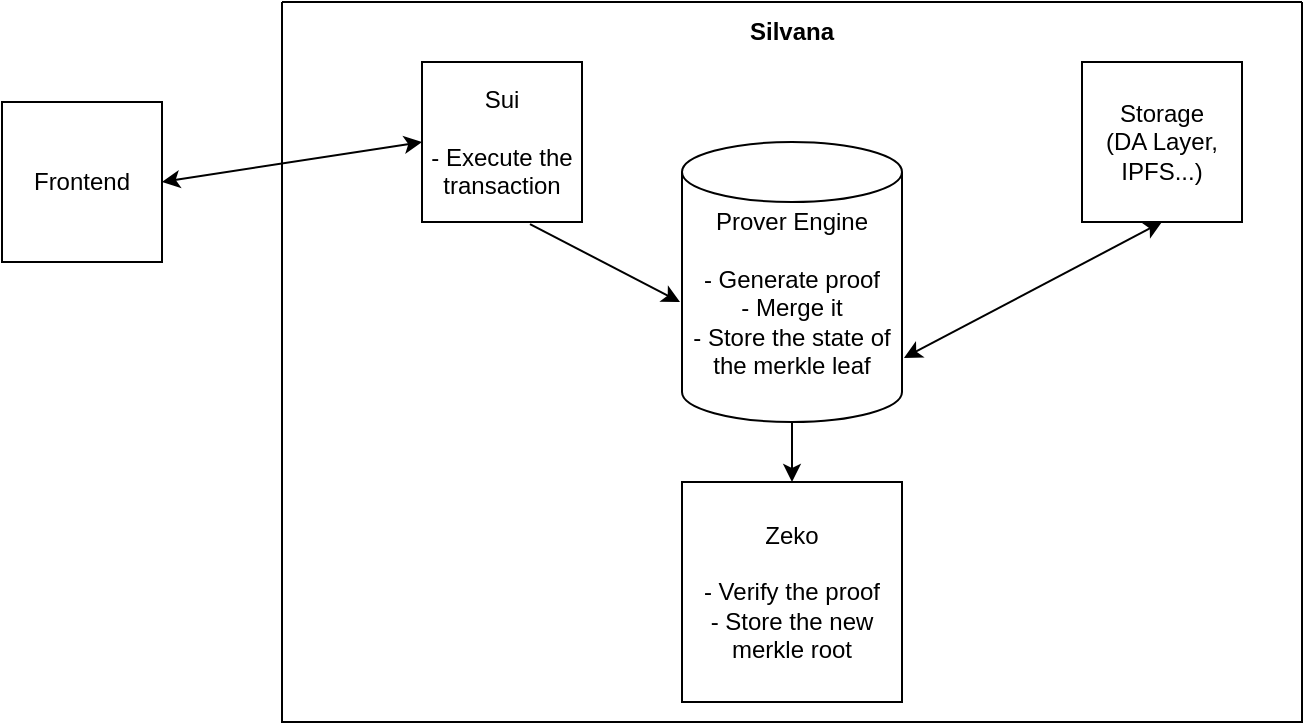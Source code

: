 <mxfile>
    <diagram id="DDbETAwPPSL47h0ydbNv" name="Page-1">
        <mxGraphModel dx="648" dy="466" grid="1" gridSize="10" guides="1" tooltips="1" connect="1" arrows="1" fold="1" page="1" pageScale="1" pageWidth="1169" pageHeight="827" math="0" shadow="0">
            <root>
                <mxCell id="0"/>
                <mxCell id="1" parent="0"/>
                <mxCell id="13" value="&#xa;&#xa;Silvana" style="swimlane;startSize=0;" parent="1" vertex="1">
                    <mxGeometry x="160" y="60" width="510" height="360" as="geometry"/>
                </mxCell>
                <mxCell id="8" value="Zeko&lt;br&gt;&lt;br&gt;- Verify the proof&lt;br&gt;- Store the new merkle root" style="whiteSpace=wrap;html=1;aspect=fixed;" parent="13" vertex="1">
                    <mxGeometry x="200" y="240" width="110" height="110" as="geometry"/>
                </mxCell>
                <mxCell id="18" value="Sui&lt;br&gt;&lt;br&gt;- Execute the transaction" style="whiteSpace=wrap;html=1;aspect=fixed;" vertex="1" parent="13">
                    <mxGeometry x="70" y="30" width="80" height="80" as="geometry"/>
                </mxCell>
                <mxCell id="21" value="Storage&lt;br&gt;(DA Layer, IPFS...)" style="whiteSpace=wrap;html=1;aspect=fixed;" vertex="1" parent="13">
                    <mxGeometry x="400" y="30" width="80" height="80" as="geometry"/>
                </mxCell>
                <mxCell id="23" value="Prover Engine&lt;br&gt;&lt;br&gt;- Generate proof&lt;br&gt;- Merge it&lt;br&gt;- Store the state of the merkle leaf&lt;div&gt;&lt;br&gt;&lt;/div&gt;" style="shape=cylinder3;whiteSpace=wrap;html=1;boundedLbl=1;backgroundOutline=1;size=15;" vertex="1" parent="13">
                    <mxGeometry x="200" y="70" width="110" height="140" as="geometry"/>
                </mxCell>
                <mxCell id="29" value="" style="endArrow=classic;startArrow=classic;html=1;exitX=1.009;exitY=0.771;exitDx=0;exitDy=0;exitPerimeter=0;entryX=0.5;entryY=1;entryDx=0;entryDy=0;" edge="1" parent="13" source="23" target="21">
                    <mxGeometry width="50" height="50" relative="1" as="geometry">
                        <mxPoint x="230" y="200" as="sourcePoint"/>
                        <mxPoint x="280" y="150" as="targetPoint"/>
                    </mxGeometry>
                </mxCell>
                <mxCell id="30" value="" style="endArrow=classic;html=1;exitX=0.5;exitY=1;exitDx=0;exitDy=0;exitPerimeter=0;entryX=0.5;entryY=0;entryDx=0;entryDy=0;" edge="1" parent="13" source="23" target="8">
                    <mxGeometry width="50" height="50" relative="1" as="geometry">
                        <mxPoint x="230" y="210" as="sourcePoint"/>
                        <mxPoint x="280" y="160" as="targetPoint"/>
                    </mxGeometry>
                </mxCell>
                <mxCell id="31" value="" style="endArrow=classic;html=1;exitX=0.675;exitY=1.013;exitDx=0;exitDy=0;exitPerimeter=0;" edge="1" parent="13" source="18">
                    <mxGeometry width="50" height="50" relative="1" as="geometry">
                        <mxPoint x="180" y="210" as="sourcePoint"/>
                        <mxPoint x="199" y="150" as="targetPoint"/>
                    </mxGeometry>
                </mxCell>
                <mxCell id="19" value="Frontend" style="whiteSpace=wrap;html=1;aspect=fixed;" vertex="1" parent="1">
                    <mxGeometry x="20" y="110" width="80" height="80" as="geometry"/>
                </mxCell>
                <mxCell id="20" value="" style="endArrow=classic;startArrow=classic;html=1;exitX=1;exitY=0.5;exitDx=0;exitDy=0;entryX=0;entryY=0.5;entryDx=0;entryDy=0;" edge="1" parent="1" source="19" target="18">
                    <mxGeometry width="50" height="50" relative="1" as="geometry">
                        <mxPoint x="310" y="270" as="sourcePoint"/>
                        <mxPoint x="360" y="220" as="targetPoint"/>
                    </mxGeometry>
                </mxCell>
            </root>
        </mxGraphModel>
    </diagram>
</mxfile>